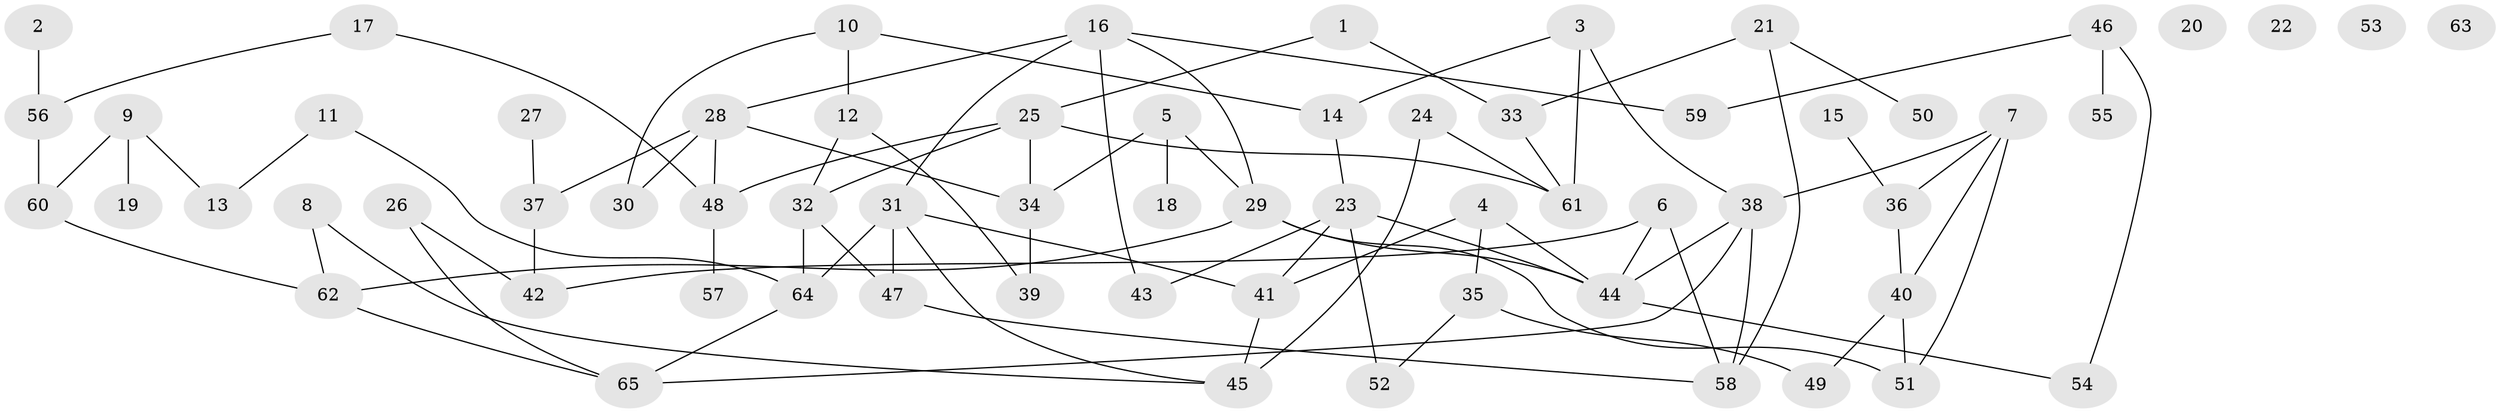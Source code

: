 // coarse degree distribution, {2: 0.18604651162790697, 1: 0.16279069767441862, 4: 0.16279069767441862, 6: 0.06976744186046512, 3: 0.16279069767441862, 5: 0.09302325581395349, 8: 0.023255813953488372, 0: 0.09302325581395349, 7: 0.023255813953488372, 9: 0.023255813953488372}
// Generated by graph-tools (version 1.1) at 2025/41/03/06/25 10:41:22]
// undirected, 65 vertices, 91 edges
graph export_dot {
graph [start="1"]
  node [color=gray90,style=filled];
  1;
  2;
  3;
  4;
  5;
  6;
  7;
  8;
  9;
  10;
  11;
  12;
  13;
  14;
  15;
  16;
  17;
  18;
  19;
  20;
  21;
  22;
  23;
  24;
  25;
  26;
  27;
  28;
  29;
  30;
  31;
  32;
  33;
  34;
  35;
  36;
  37;
  38;
  39;
  40;
  41;
  42;
  43;
  44;
  45;
  46;
  47;
  48;
  49;
  50;
  51;
  52;
  53;
  54;
  55;
  56;
  57;
  58;
  59;
  60;
  61;
  62;
  63;
  64;
  65;
  1 -- 25;
  1 -- 33;
  2 -- 56;
  3 -- 14;
  3 -- 38;
  3 -- 61;
  4 -- 35;
  4 -- 41;
  4 -- 44;
  5 -- 18;
  5 -- 29;
  5 -- 34;
  6 -- 42;
  6 -- 44;
  6 -- 58;
  7 -- 36;
  7 -- 38;
  7 -- 40;
  7 -- 51;
  8 -- 45;
  8 -- 62;
  9 -- 13;
  9 -- 19;
  9 -- 60;
  10 -- 12;
  10 -- 14;
  10 -- 30;
  11 -- 13;
  11 -- 64;
  12 -- 32;
  12 -- 39;
  14 -- 23;
  15 -- 36;
  16 -- 28;
  16 -- 29;
  16 -- 31;
  16 -- 43;
  16 -- 59;
  17 -- 48;
  17 -- 56;
  21 -- 33;
  21 -- 50;
  21 -- 58;
  23 -- 41;
  23 -- 43;
  23 -- 44;
  23 -- 52;
  24 -- 45;
  24 -- 61;
  25 -- 32;
  25 -- 34;
  25 -- 48;
  25 -- 61;
  26 -- 42;
  26 -- 65;
  27 -- 37;
  28 -- 30;
  28 -- 34;
  28 -- 37;
  28 -- 48;
  29 -- 44;
  29 -- 51;
  29 -- 62;
  31 -- 41;
  31 -- 45;
  31 -- 47;
  31 -- 64;
  32 -- 47;
  32 -- 64;
  33 -- 61;
  34 -- 39;
  35 -- 49;
  35 -- 52;
  36 -- 40;
  37 -- 42;
  38 -- 44;
  38 -- 58;
  38 -- 65;
  40 -- 49;
  40 -- 51;
  41 -- 45;
  44 -- 54;
  46 -- 54;
  46 -- 55;
  46 -- 59;
  47 -- 58;
  48 -- 57;
  56 -- 60;
  60 -- 62;
  62 -- 65;
  64 -- 65;
}
